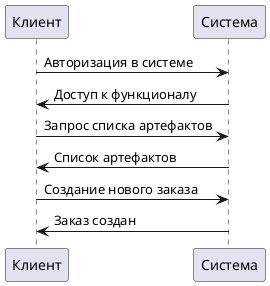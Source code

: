 
@startuml
Клиент-> Система: Авторизация в системе
Система-> Клиент: Доступ к функционалу

Клиент-> Система: Запрос списка артефактов
Система-> Клиент: Список артефактов

Клиент -> Система: Создание нового заказа
Система -> Клиент: Заказ создан

@enduml


//@startuml
// Клиент-> Система: Авторизация в системе
// Система-> Клиент: Доступ к функционалу

// Клиент -> Система: создать заказ
// Система -> Барыга: уведомление о заказе

// Барыга -> Клиент: Принять заказ
// Барыга -> Сталкер: Предложить заказ
// Сталкер -> Барыга: Принять заказ

// Сталкер->Барыга: Выполнить заказ
// Барыга -> Клиент: Выполнить заказ

// Клиент-> Система: оплатить заказ
// @enduml

